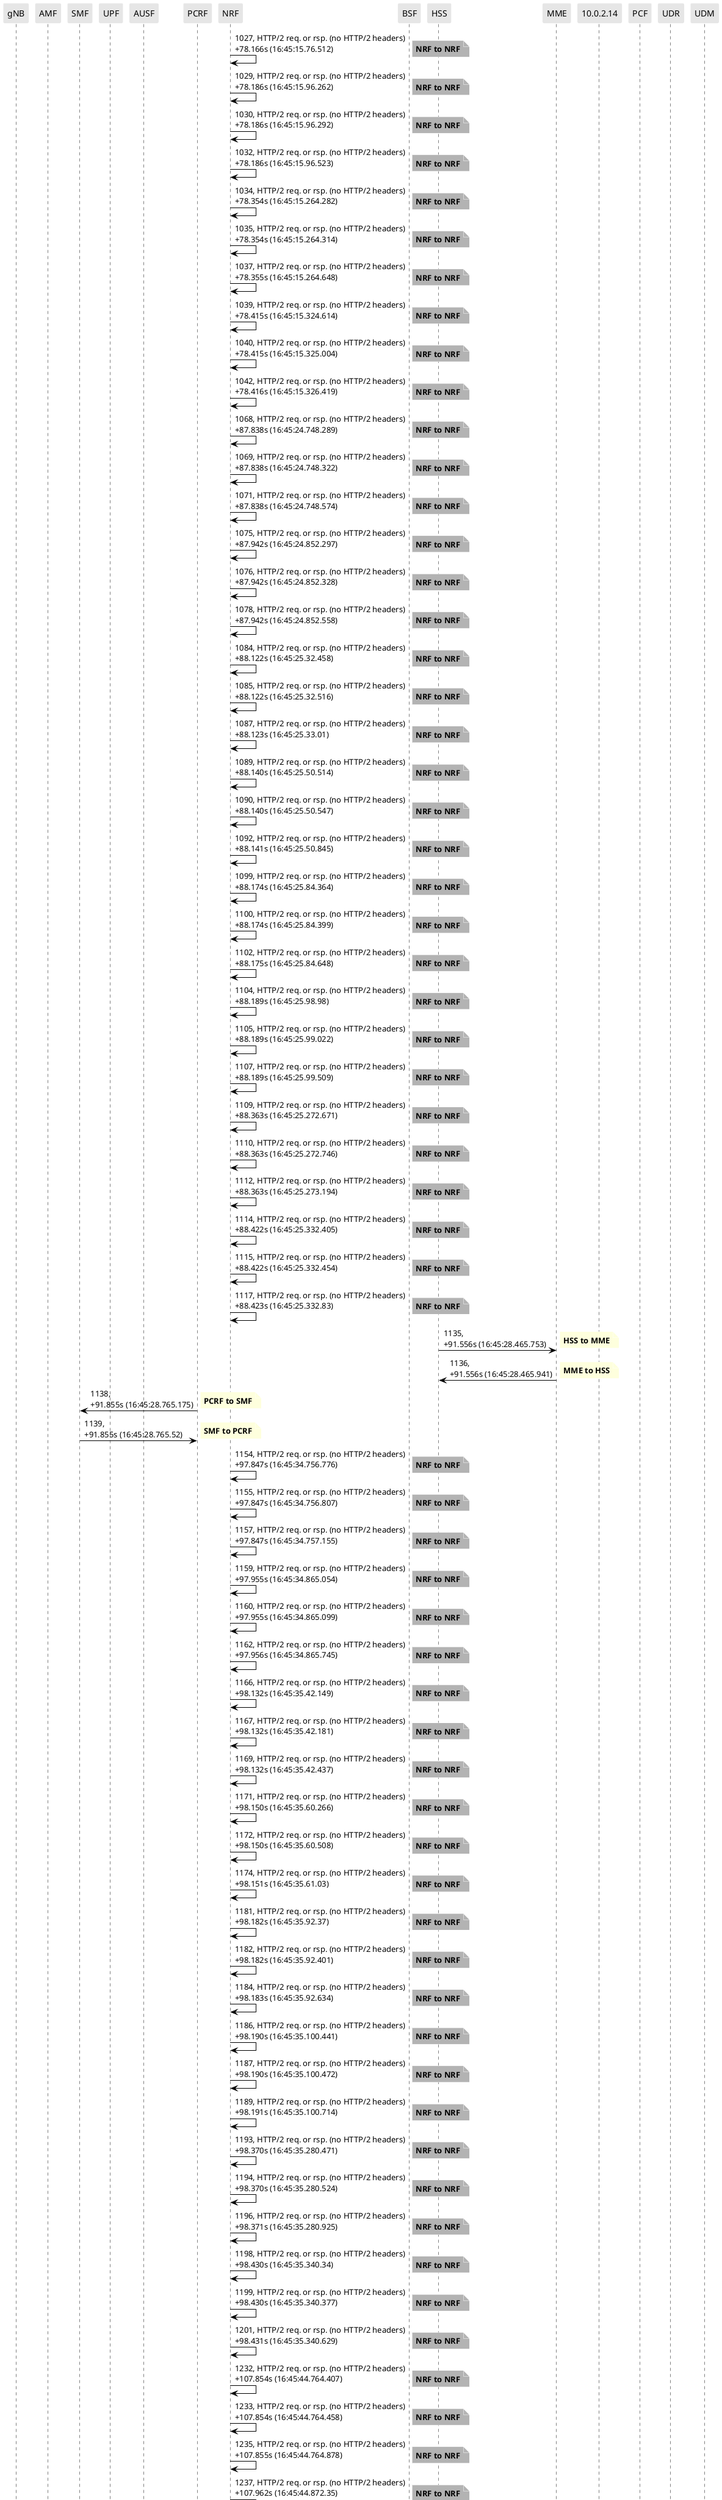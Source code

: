 @startuml
skinparam shadowing false
skinparam NoteBorderColor white
skinparam sequence {
    ArrowColor black
    LifeLineBorderColor black
    LifeLineBackgroundColor black
    ParticipantBorderColor white
    ParticipantBackgroundColor #e6e6e6
}
participant "gNB"
participant "AMF"
participant "SMF"
participant "UPF"
participant "AUSF"
participant "PCRF"
participant "NRF"
participant "BSF"
participant "HSS"
participant "MME"
participant "10.0.2.14"
participant "PCF"
participant "UDR"
participant "UDM"

"NRF" -> "NRF": 1027, HTTP/2 req. or rsp. (no HTTP/2 headers)\n+78.166s (16:45:15.76.512)

note right #b3b3b3
**NRF to NRF**
end note

"NRF" -> "NRF": 1029, HTTP/2 req. or rsp. (no HTTP/2 headers)\n+78.186s (16:45:15.96.262)

note right #b3b3b3
**NRF to NRF**
end note

"NRF" -> "NRF": 1030, HTTP/2 req. or rsp. (no HTTP/2 headers)\n+78.186s (16:45:15.96.292)

note right #b3b3b3
**NRF to NRF**
end note

"NRF" -> "NRF": 1032, HTTP/2 req. or rsp. (no HTTP/2 headers)\n+78.186s (16:45:15.96.523)

note right #b3b3b3
**NRF to NRF**
end note

"NRF" -> "NRF": 1034, HTTP/2 req. or rsp. (no HTTP/2 headers)\n+78.354s (16:45:15.264.282)

note right #b3b3b3
**NRF to NRF**
end note

"NRF" -> "NRF": 1035, HTTP/2 req. or rsp. (no HTTP/2 headers)\n+78.354s (16:45:15.264.314)

note right #b3b3b3
**NRF to NRF**
end note

"NRF" -> "NRF": 1037, HTTP/2 req. or rsp. (no HTTP/2 headers)\n+78.355s (16:45:15.264.648)

note right #b3b3b3
**NRF to NRF**
end note

"NRF" -> "NRF": 1039, HTTP/2 req. or rsp. (no HTTP/2 headers)\n+78.415s (16:45:15.324.614)

note right #b3b3b3
**NRF to NRF**
end note

"NRF" -> "NRF": 1040, HTTP/2 req. or rsp. (no HTTP/2 headers)\n+78.415s (16:45:15.325.004)

note right #b3b3b3
**NRF to NRF**
end note

"NRF" -> "NRF": 1042, HTTP/2 req. or rsp. (no HTTP/2 headers)\n+78.416s (16:45:15.326.419)

note right #b3b3b3
**NRF to NRF**
end note

"NRF" -> "NRF": 1068, HTTP/2 req. or rsp. (no HTTP/2 headers)\n+87.838s (16:45:24.748.289)

note right #b3b3b3
**NRF to NRF**
end note

"NRF" -> "NRF": 1069, HTTP/2 req. or rsp. (no HTTP/2 headers)\n+87.838s (16:45:24.748.322)

note right #b3b3b3
**NRF to NRF**
end note

"NRF" -> "NRF": 1071, HTTP/2 req. or rsp. (no HTTP/2 headers)\n+87.838s (16:45:24.748.574)

note right #b3b3b3
**NRF to NRF**
end note

"NRF" -> "NRF": 1075, HTTP/2 req. or rsp. (no HTTP/2 headers)\n+87.942s (16:45:24.852.297)

note right #b3b3b3
**NRF to NRF**
end note

"NRF" -> "NRF": 1076, HTTP/2 req. or rsp. (no HTTP/2 headers)\n+87.942s (16:45:24.852.328)

note right #b3b3b3
**NRF to NRF**
end note

"NRF" -> "NRF": 1078, HTTP/2 req. or rsp. (no HTTP/2 headers)\n+87.942s (16:45:24.852.558)

note right #b3b3b3
**NRF to NRF**
end note

"NRF" -> "NRF": 1084, HTTP/2 req. or rsp. (no HTTP/2 headers)\n+88.122s (16:45:25.32.458)

note right #b3b3b3
**NRF to NRF**
end note

"NRF" -> "NRF": 1085, HTTP/2 req. or rsp. (no HTTP/2 headers)\n+88.122s (16:45:25.32.516)

note right #b3b3b3
**NRF to NRF**
end note

"NRF" -> "NRF": 1087, HTTP/2 req. or rsp. (no HTTP/2 headers)\n+88.123s (16:45:25.33.01)

note right #b3b3b3
**NRF to NRF**
end note

"NRF" -> "NRF": 1089, HTTP/2 req. or rsp. (no HTTP/2 headers)\n+88.140s (16:45:25.50.514)

note right #b3b3b3
**NRF to NRF**
end note

"NRF" -> "NRF": 1090, HTTP/2 req. or rsp. (no HTTP/2 headers)\n+88.140s (16:45:25.50.547)

note right #b3b3b3
**NRF to NRF**
end note

"NRF" -> "NRF": 1092, HTTP/2 req. or rsp. (no HTTP/2 headers)\n+88.141s (16:45:25.50.845)

note right #b3b3b3
**NRF to NRF**
end note

"NRF" -> "NRF": 1099, HTTP/2 req. or rsp. (no HTTP/2 headers)\n+88.174s (16:45:25.84.364)

note right #b3b3b3
**NRF to NRF**
end note

"NRF" -> "NRF": 1100, HTTP/2 req. or rsp. (no HTTP/2 headers)\n+88.174s (16:45:25.84.399)

note right #b3b3b3
**NRF to NRF**
end note

"NRF" -> "NRF": 1102, HTTP/2 req. or rsp. (no HTTP/2 headers)\n+88.175s (16:45:25.84.648)

note right #b3b3b3
**NRF to NRF**
end note

"NRF" -> "NRF": 1104, HTTP/2 req. or rsp. (no HTTP/2 headers)\n+88.189s (16:45:25.98.98)

note right #b3b3b3
**NRF to NRF**
end note

"NRF" -> "NRF": 1105, HTTP/2 req. or rsp. (no HTTP/2 headers)\n+88.189s (16:45:25.99.022)

note right #b3b3b3
**NRF to NRF**
end note

"NRF" -> "NRF": 1107, HTTP/2 req. or rsp. (no HTTP/2 headers)\n+88.189s (16:45:25.99.509)

note right #b3b3b3
**NRF to NRF**
end note

"NRF" -> "NRF": 1109, HTTP/2 req. or rsp. (no HTTP/2 headers)\n+88.363s (16:45:25.272.671)

note right #b3b3b3
**NRF to NRF**
end note

"NRF" -> "NRF": 1110, HTTP/2 req. or rsp. (no HTTP/2 headers)\n+88.363s (16:45:25.272.746)

note right #b3b3b3
**NRF to NRF**
end note

"NRF" -> "NRF": 1112, HTTP/2 req. or rsp. (no HTTP/2 headers)\n+88.363s (16:45:25.273.194)

note right #b3b3b3
**NRF to NRF**
end note

"NRF" -> "NRF": 1114, HTTP/2 req. or rsp. (no HTTP/2 headers)\n+88.422s (16:45:25.332.405)

note right #b3b3b3
**NRF to NRF**
end note

"NRF" -> "NRF": 1115, HTTP/2 req. or rsp. (no HTTP/2 headers)\n+88.422s (16:45:25.332.454)

note right #b3b3b3
**NRF to NRF**
end note

"NRF" -> "NRF": 1117, HTTP/2 req. or rsp. (no HTTP/2 headers)\n+88.423s (16:45:25.332.83)

note right #b3b3b3
**NRF to NRF**
end note

"HSS" -> "MME": 1135, \n+91.556s (16:45:28.465.753)

note right
**HSS to MME**
end note

"MME" -> "HSS": 1136, \n+91.556s (16:45:28.465.941)

note right
**MME to HSS**
end note

"PCRF" -> "SMF": 1138, \n+91.855s (16:45:28.765.175)

note right
**PCRF to SMF**
end note

"SMF" -> "PCRF": 1139, \n+91.855s (16:45:28.765.52)

note right
**SMF to PCRF**
end note

"NRF" -> "NRF": 1154, HTTP/2 req. or rsp. (no HTTP/2 headers)\n+97.847s (16:45:34.756.776)

note right #b3b3b3
**NRF to NRF**
end note

"NRF" -> "NRF": 1155, HTTP/2 req. or rsp. (no HTTP/2 headers)\n+97.847s (16:45:34.756.807)

note right #b3b3b3
**NRF to NRF**
end note

"NRF" -> "NRF": 1157, HTTP/2 req. or rsp. (no HTTP/2 headers)\n+97.847s (16:45:34.757.155)

note right #b3b3b3
**NRF to NRF**
end note

"NRF" -> "NRF": 1159, HTTP/2 req. or rsp. (no HTTP/2 headers)\n+97.955s (16:45:34.865.054)

note right #b3b3b3
**NRF to NRF**
end note

"NRF" -> "NRF": 1160, HTTP/2 req. or rsp. (no HTTP/2 headers)\n+97.955s (16:45:34.865.099)

note right #b3b3b3
**NRF to NRF**
end note

"NRF" -> "NRF": 1162, HTTP/2 req. or rsp. (no HTTP/2 headers)\n+97.956s (16:45:34.865.745)

note right #b3b3b3
**NRF to NRF**
end note

"NRF" -> "NRF": 1166, HTTP/2 req. or rsp. (no HTTP/2 headers)\n+98.132s (16:45:35.42.149)

note right #b3b3b3
**NRF to NRF**
end note

"NRF" -> "NRF": 1167, HTTP/2 req. or rsp. (no HTTP/2 headers)\n+98.132s (16:45:35.42.181)

note right #b3b3b3
**NRF to NRF**
end note

"NRF" -> "NRF": 1169, HTTP/2 req. or rsp. (no HTTP/2 headers)\n+98.132s (16:45:35.42.437)

note right #b3b3b3
**NRF to NRF**
end note

"NRF" -> "NRF": 1171, HTTP/2 req. or rsp. (no HTTP/2 headers)\n+98.150s (16:45:35.60.266)

note right #b3b3b3
**NRF to NRF**
end note

"NRF" -> "NRF": 1172, HTTP/2 req. or rsp. (no HTTP/2 headers)\n+98.150s (16:45:35.60.508)

note right #b3b3b3
**NRF to NRF**
end note

"NRF" -> "NRF": 1174, HTTP/2 req. or rsp. (no HTTP/2 headers)\n+98.151s (16:45:35.61.03)

note right #b3b3b3
**NRF to NRF**
end note

"NRF" -> "NRF": 1181, HTTP/2 req. or rsp. (no HTTP/2 headers)\n+98.182s (16:45:35.92.37)

note right #b3b3b3
**NRF to NRF**
end note

"NRF" -> "NRF": 1182, HTTP/2 req. or rsp. (no HTTP/2 headers)\n+98.182s (16:45:35.92.401)

note right #b3b3b3
**NRF to NRF**
end note

"NRF" -> "NRF": 1184, HTTP/2 req. or rsp. (no HTTP/2 headers)\n+98.183s (16:45:35.92.634)

note right #b3b3b3
**NRF to NRF**
end note

"NRF" -> "NRF": 1186, HTTP/2 req. or rsp. (no HTTP/2 headers)\n+98.190s (16:45:35.100.441)

note right #b3b3b3
**NRF to NRF**
end note

"NRF" -> "NRF": 1187, HTTP/2 req. or rsp. (no HTTP/2 headers)\n+98.190s (16:45:35.100.472)

note right #b3b3b3
**NRF to NRF**
end note

"NRF" -> "NRF": 1189, HTTP/2 req. or rsp. (no HTTP/2 headers)\n+98.191s (16:45:35.100.714)

note right #b3b3b3
**NRF to NRF**
end note

"NRF" -> "NRF": 1193, HTTP/2 req. or rsp. (no HTTP/2 headers)\n+98.370s (16:45:35.280.471)

note right #b3b3b3
**NRF to NRF**
end note

"NRF" -> "NRF": 1194, HTTP/2 req. or rsp. (no HTTP/2 headers)\n+98.370s (16:45:35.280.524)

note right #b3b3b3
**NRF to NRF**
end note

"NRF" -> "NRF": 1196, HTTP/2 req. or rsp. (no HTTP/2 headers)\n+98.371s (16:45:35.280.925)

note right #b3b3b3
**NRF to NRF**
end note

"NRF" -> "NRF": 1198, HTTP/2 req. or rsp. (no HTTP/2 headers)\n+98.430s (16:45:35.340.34)

note right #b3b3b3
**NRF to NRF**
end note

"NRF" -> "NRF": 1199, HTTP/2 req. or rsp. (no HTTP/2 headers)\n+98.430s (16:45:35.340.377)

note right #b3b3b3
**NRF to NRF**
end note

"NRF" -> "NRF": 1201, HTTP/2 req. or rsp. (no HTTP/2 headers)\n+98.431s (16:45:35.340.629)

note right #b3b3b3
**NRF to NRF**
end note

"NRF" -> "NRF": 1232, HTTP/2 req. or rsp. (no HTTP/2 headers)\n+107.854s (16:45:44.764.407)

note right #b3b3b3
**NRF to NRF**
end note

"NRF" -> "NRF": 1233, HTTP/2 req. or rsp. (no HTTP/2 headers)\n+107.854s (16:45:44.764.458)

note right #b3b3b3
**NRF to NRF**
end note

"NRF" -> "NRF": 1235, HTTP/2 req. or rsp. (no HTTP/2 headers)\n+107.855s (16:45:44.764.878)

note right #b3b3b3
**NRF to NRF**
end note

"NRF" -> "NRF": 1237, HTTP/2 req. or rsp. (no HTTP/2 headers)\n+107.962s (16:45:44.872.35)

note right #b3b3b3
**NRF to NRF**
end note

"NRF" -> "NRF": 1238, HTTP/2 req. or rsp. (no HTTP/2 headers)\n+107.962s (16:45:44.872.385)

note right #b3b3b3
**NRF to NRF**
end note

"NRF" -> "NRF": 1240, HTTP/2 req. or rsp. (no HTTP/2 headers)\n+107.963s (16:45:44.872.649)

note right #b3b3b3
**NRF to NRF**
end note

"NRF" -> "NRF": 1242, HTTP/2 req. or rsp. (no HTTP/2 headers)\n+108.142s (16:45:45.52.315)

note right #b3b3b3
**NRF to NRF**
end note

"NRF" -> "NRF": 1243, HTTP/2 req. or rsp. (no HTTP/2 headers)\n+108.142s (16:45:45.52.347)

note right #b3b3b3
**NRF to NRF**
end note

"NRF" -> "NRF": 1245, HTTP/2 req. or rsp. (no HTTP/2 headers)\n+108.143s (16:45:45.52.592)

note right #b3b3b3
**NRF to NRF**
end note

"NRF" -> "NRF": 1247, HTTP/2 req. or rsp. (no HTTP/2 headers)\n+108.158s (16:45:45.68.33)

note right #b3b3b3
**NRF to NRF**
end note

"NRF" -> "NRF": 1248, HTTP/2 req. or rsp. (no HTTP/2 headers)\n+108.158s (16:45:45.68.363)

note right #b3b3b3
**NRF to NRF**
end note

"NRF" -> "NRF": 1250, HTTP/2 req. or rsp. (no HTTP/2 headers)\n+108.159s (16:45:45.68.602)

note right #b3b3b3
**NRF to NRF**
end note

"NRF" -> "NRF": 1257, HTTP/2 req. or rsp. (no HTTP/2 headers)\n+108.191s (16:45:45.100.874)

note right #b3b3b3
**NRF to NRF**
end note

"NRF" -> "NRF": 1258, HTTP/2 req. or rsp. (no HTTP/2 headers)\n+108.191s (16:45:45.100.909)

note right #b3b3b3
**NRF to NRF**
end note

"NRF" -> "NRF": 1260, HTTP/2 req. or rsp. (no HTTP/2 headers)\n+108.191s (16:45:45.101.17)

note right #b3b3b3
**NRF to NRF**
end note

"NRF" -> "NRF": 1263, HTTP/2 req. or rsp. (no HTTP/2 headers)\n+108.195s (16:45:45.104.994)

note right #b3b3b3
**NRF to NRF**
end note

"NRF" -> "NRF": 1264, HTTP/2 req. or rsp. (no HTTP/2 headers)\n+108.195s (16:45:45.105.019)

note right #b3b3b3
**NRF to NRF**
end note

"NRF" -> "NRF": 1268, HTTP/2 req. or rsp. (no HTTP/2 headers)\n+108.195s (16:45:45.105.425)

note right #b3b3b3
**NRF to NRF**
end note

"NRF" -> "NRF": 1271, HTTP/2 req. or rsp. (no HTTP/2 headers)\n+108.378s (16:45:45.288.409)

note right #b3b3b3
**NRF to NRF**
end note

"NRF" -> "NRF": 1272, HTTP/2 req. or rsp. (no HTTP/2 headers)\n+108.378s (16:45:45.288.463)

note right #b3b3b3
**NRF to NRF**
end note

"NRF" -> "NRF": 1274, HTTP/2 req. or rsp. (no HTTP/2 headers)\n+108.379s (16:45:45.288.859)

note right #b3b3b3
**NRF to NRF**
end note

"NRF" -> "NRF": 1276, HTTP/2 req. or rsp. (no HTTP/2 headers)\n+108.438s (16:45:45.348.29)

note right #b3b3b3
**NRF to NRF**
end note

"NRF" -> "NRF": 1277, HTTP/2 req. or rsp. (no HTTP/2 headers)\n+108.438s (16:45:45.348.322)

note right #b3b3b3
**NRF to NRF**
end note

"NRF" -> "NRF": 1279, HTTP/2 req. or rsp. (no HTTP/2 headers)\n+108.438s (16:45:45.348.571)

note right #b3b3b3
**NRF to NRF**
end note

"NRF" -> "NRF": 1302, HTTP/2 req. or rsp. (no HTTP/2 headers)\n+117.863s (16:45:54.773.373)

note right #b3b3b3
**NRF to NRF**
end note

"NRF" -> "NRF": 1303, HTTP/2 req. or rsp. (no HTTP/2 headers)\n+117.863s (16:45:54.773.412)

note right #b3b3b3
**NRF to NRF**
end note

"NRF" -> "NRF": 1305, HTTP/2 req. or rsp. (no HTTP/2 headers)\n+117.864s (16:45:54.773.712)

note right #b3b3b3
**NRF to NRF**
end note

"NRF" -> "NRF": 1307, HTTP/2 req. or rsp. (no HTTP/2 headers)\n+117.970s (16:45:54.880.486)

note right #b3b3b3
**NRF to NRF**
end note

"NRF" -> "NRF": 1308, HTTP/2 req. or rsp. (no HTTP/2 headers)\n+117.970s (16:45:54.880.559)

note right #b3b3b3
**NRF to NRF**
end note

"NRF" -> "NRF": 1310, HTTP/2 req. or rsp. (no HTTP/2 headers)\n+117.971s (16:45:54.881.066)

note right #b3b3b3
**NRF to NRF**
end note

"NRF" -> "NRF": 1312, HTTP/2 req. or rsp. (no HTTP/2 headers)\n+118.151s (16:45:55.61.314)

note right #b3b3b3
**NRF to NRF**
end note

"NRF" -> "NRF": 1313, HTTP/2 req. or rsp. (no HTTP/2 headers)\n+118.151s (16:45:55.61.356)

note right #b3b3b3
**NRF to NRF**
end note

"NRF" -> "NRF": 1315, HTTP/2 req. or rsp. (no HTTP/2 headers)\n+118.152s (16:45:55.61.631)

note right #b3b3b3
**NRF to NRF**
end note

"NRF" -> "NRF": 1322, HTTP/2 req. or rsp. (no HTTP/2 headers)\n+118.168s (16:45:55.78.55)

note right #b3b3b3
**NRF to NRF**
end note

"NRF" -> "NRF": 1323, HTTP/2 req. or rsp. (no HTTP/2 headers)\n+118.169s (16:45:55.78.593)

note right #b3b3b3
**NRF to NRF**
end note

"NRF" -> "NRF": 1325, HTTP/2 req. or rsp. (no HTTP/2 headers)\n+118.169s (16:45:55.78.943)

note right #b3b3b3
**NRF to NRF**
end note

"NRF" -> "NRF": 1327, HTTP/2 req. or rsp. (no HTTP/2 headers)\n+118.198s (16:45:55.108.222)

note right #b3b3b3
**NRF to NRF**
end note

"NRF" -> "NRF": 1328, HTTP/2 req. or rsp. (no HTTP/2 headers)\n+118.198s (16:45:55.108.257)

note right #b3b3b3
**NRF to NRF**
end note

@enduml

